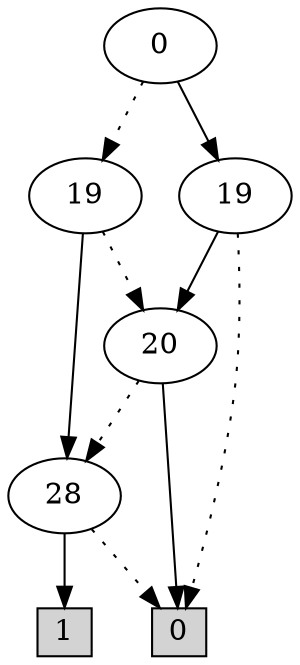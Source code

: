 digraph G {
0 [shape=box, label="0", style=filled, shape=box, height=0.3, width=0.3];
1 [shape=box, label="1", style=filled, shape=box, height=0.3, width=0.3];
33746 [label="0"];
33746 -> 33744 [style=dotted];
33746 -> 33745 [style=filled];
33744 [label="19"];
33744 -> 18076 [style=dotted];
33744 -> 58 [style=filled];
18076 [label="20"];
18076 -> 58 [style=dotted];
18076 -> 0 [style=filled];
58 [label="28"];
58 -> 0 [style=dotted];
58 -> 1 [style=filled];
33745 [label="19"];
33745 -> 0 [style=dotted];
33745 -> 18076 [style=filled];
}
